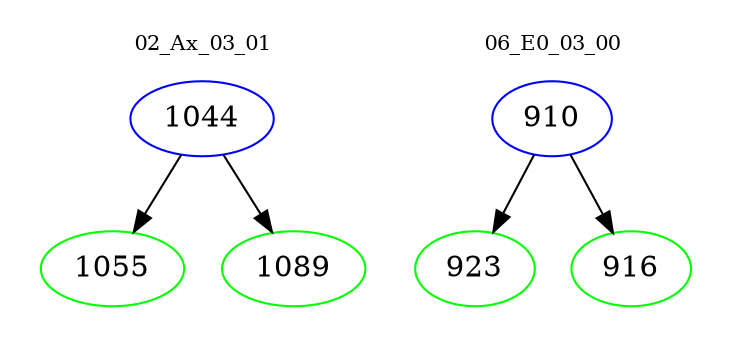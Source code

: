 digraph{
subgraph cluster_0 {
color = white
label = "02_Ax_03_01";
fontsize=10;
T0_1044 [label="1044", color="blue"]
T0_1044 -> T0_1055 [color="black"]
T0_1055 [label="1055", color="green"]
T0_1044 -> T0_1089 [color="black"]
T0_1089 [label="1089", color="green"]
}
subgraph cluster_1 {
color = white
label = "06_E0_03_00";
fontsize=10;
T1_910 [label="910", color="blue"]
T1_910 -> T1_923 [color="black"]
T1_923 [label="923", color="green"]
T1_910 -> T1_916 [color="black"]
T1_916 [label="916", color="green"]
}
}
